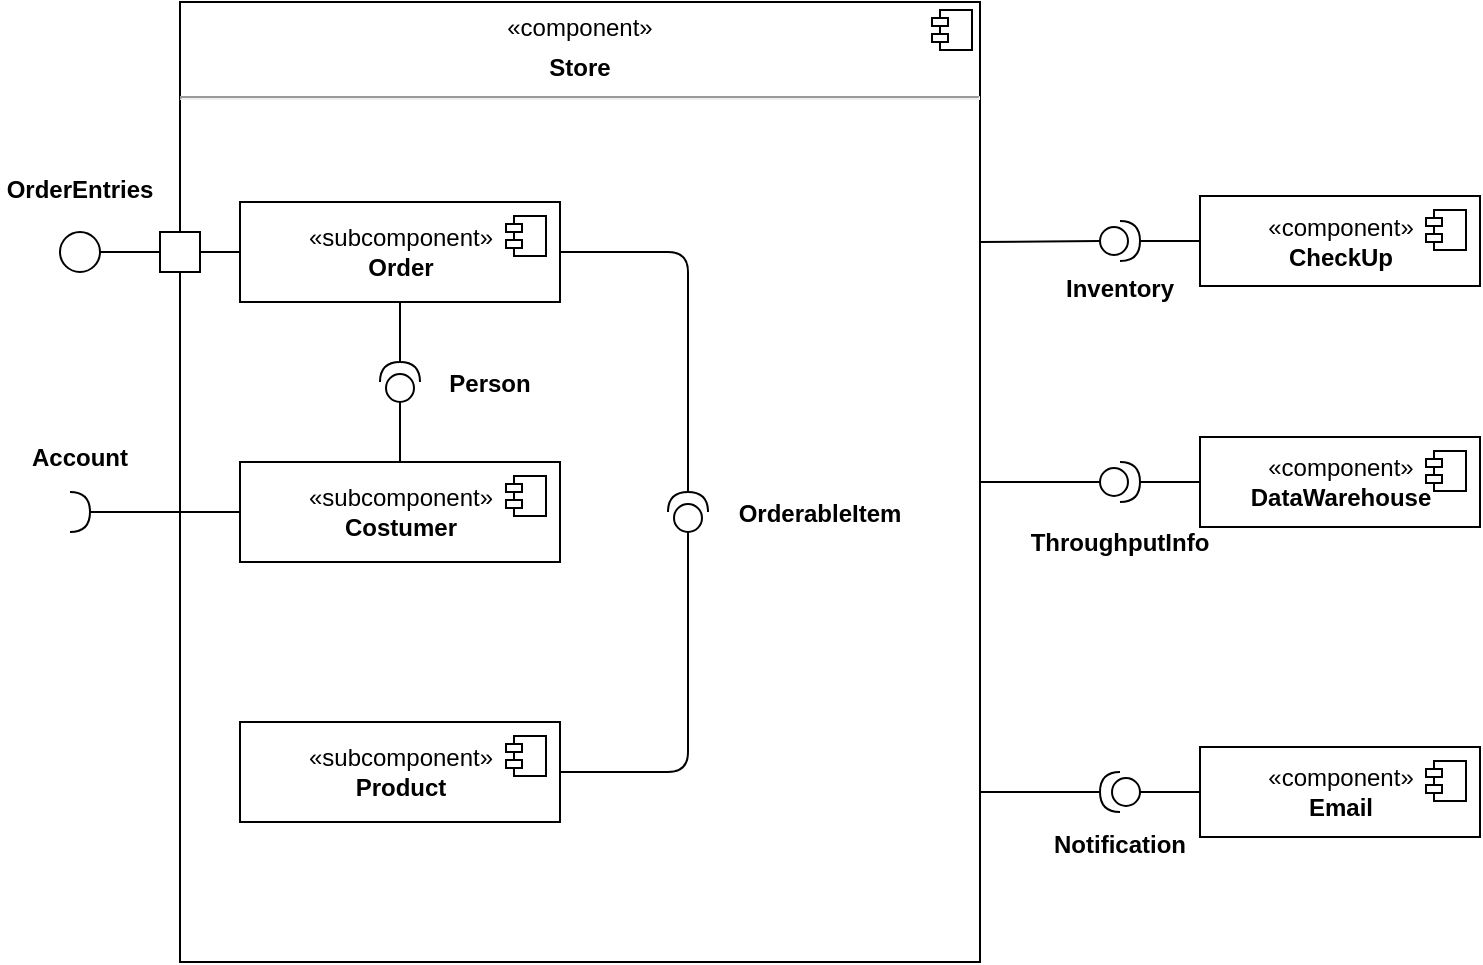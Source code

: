 <mxfile version="14.5.1" type="github"><diagram id="LdpQXu2ro5RO-h5vmIfJ" name="Page-1"><mxGraphModel dx="1386" dy="757" grid="1" gridSize="10" guides="1" tooltips="1" connect="1" arrows="1" fold="1" page="1" pageScale="1" pageWidth="827" pageHeight="1169" math="0" shadow="0"><root><mxCell id="0"/><mxCell id="1" parent="0"/><mxCell id="du79DOzJBMFekYwqTNL2-48" value="&lt;p style=&quot;margin: 0px ; margin-top: 6px ; text-align: center&quot;&gt;«component»&lt;br&gt;&lt;/p&gt;&lt;p style=&quot;margin: 0px ; margin-top: 6px ; text-align: center&quot;&gt;&lt;b&gt;Store&lt;/b&gt;&lt;/p&gt;&lt;hr&gt;&lt;p style=&quot;margin: 0px ; margin-left: 8px&quot;&gt;&lt;br&gt;&lt;/p&gt;" style="align=left;overflow=fill;html=1;dropTarget=0;" vertex="1" parent="1"><mxGeometry x="160" y="160" width="400" height="480" as="geometry"/></mxCell><mxCell id="du79DOzJBMFekYwqTNL2-49" value="" style="shape=component;jettyWidth=8;jettyHeight=4;" vertex="1" parent="du79DOzJBMFekYwqTNL2-48"><mxGeometry x="1" width="20" height="20" relative="1" as="geometry"><mxPoint x="-24" y="4" as="offset"/></mxGeometry></mxCell><mxCell id="du79DOzJBMFekYwqTNL2-51" value="«subcomponent»&lt;br&gt;&lt;b&gt;Order&lt;/b&gt;" style="html=1;dropTarget=0;" vertex="1" parent="1"><mxGeometry x="190" y="260" width="160" height="50" as="geometry"/></mxCell><mxCell id="du79DOzJBMFekYwqTNL2-52" value="" style="shape=module;jettyWidth=8;jettyHeight=4;" vertex="1" parent="du79DOzJBMFekYwqTNL2-51"><mxGeometry x="1" width="20" height="20" relative="1" as="geometry"><mxPoint x="-27" y="7" as="offset"/></mxGeometry></mxCell><mxCell id="du79DOzJBMFekYwqTNL2-53" value="«subcomponent»&lt;br&gt;&lt;b&gt;Costumer&lt;/b&gt;" style="html=1;dropTarget=0;" vertex="1" parent="1"><mxGeometry x="190" y="390" width="160" height="50" as="geometry"/></mxCell><mxCell id="du79DOzJBMFekYwqTNL2-54" value="" style="shape=module;jettyWidth=8;jettyHeight=4;" vertex="1" parent="du79DOzJBMFekYwqTNL2-53"><mxGeometry x="1" width="20" height="20" relative="1" as="geometry"><mxPoint x="-27" y="7" as="offset"/></mxGeometry></mxCell><mxCell id="du79DOzJBMFekYwqTNL2-55" value="«subcomponent»&lt;br&gt;&lt;b&gt;Product&lt;/b&gt;" style="html=1;dropTarget=0;" vertex="1" parent="1"><mxGeometry x="190" y="520" width="160" height="50" as="geometry"/></mxCell><mxCell id="du79DOzJBMFekYwqTNL2-56" value="" style="shape=module;jettyWidth=8;jettyHeight=4;" vertex="1" parent="du79DOzJBMFekYwqTNL2-55"><mxGeometry x="1" width="20" height="20" relative="1" as="geometry"><mxPoint x="-27" y="7" as="offset"/></mxGeometry></mxCell><mxCell id="du79DOzJBMFekYwqTNL2-58" value="" style="shape=providedRequiredInterface;html=1;verticalLabelPosition=bottom;rotation=-90;" vertex="1" parent="1"><mxGeometry x="260" y="340" width="20" height="20" as="geometry"/></mxCell><mxCell id="du79DOzJBMFekYwqTNL2-61" value="" style="endArrow=none;html=1;exitX=1;exitY=0.5;exitDx=0;exitDy=0;exitPerimeter=0;entryX=0.5;entryY=1;entryDx=0;entryDy=0;" edge="1" parent="1" source="du79DOzJBMFekYwqTNL2-58" target="du79DOzJBMFekYwqTNL2-51"><mxGeometry width="50" height="50" relative="1" as="geometry"><mxPoint x="190" y="340" as="sourcePoint"/><mxPoint x="240" y="290" as="targetPoint"/></mxGeometry></mxCell><mxCell id="du79DOzJBMFekYwqTNL2-62" value="Person" style="text;align=center;fontStyle=1;verticalAlign=middle;spacingLeft=3;spacingRight=3;strokeColor=none;rotatable=0;points=[[0,0.5],[1,0.5]];portConstraint=eastwest;" vertex="1" parent="1"><mxGeometry x="290" y="337" width="50" height="26" as="geometry"/></mxCell><mxCell id="du79DOzJBMFekYwqTNL2-63" value="" style="endArrow=none;html=1;exitX=0.5;exitY=0;exitDx=0;exitDy=0;entryX=0;entryY=0.5;entryDx=0;entryDy=0;entryPerimeter=0;" edge="1" parent="1" source="du79DOzJBMFekYwqTNL2-53" target="du79DOzJBMFekYwqTNL2-58"><mxGeometry width="50" height="50" relative="1" as="geometry"><mxPoint x="190" y="340" as="sourcePoint"/><mxPoint x="240" y="290" as="targetPoint"/></mxGeometry></mxCell><mxCell id="du79DOzJBMFekYwqTNL2-64" value="" style="rounded=0;whiteSpace=wrap;html=1;" vertex="1" parent="1"><mxGeometry x="150" y="275" width="20" height="20" as="geometry"/></mxCell><mxCell id="du79DOzJBMFekYwqTNL2-65" value="" style="shape=providedRequiredInterface;html=1;verticalLabelPosition=bottom;rotation=-90;" vertex="1" parent="1"><mxGeometry x="404" y="405" width="20" height="20" as="geometry"/></mxCell><mxCell id="du79DOzJBMFekYwqTNL2-66" value="" style="endArrow=none;html=1;entryX=1;entryY=0.5;entryDx=0;entryDy=0;entryPerimeter=0;exitX=1;exitY=0.5;exitDx=0;exitDy=0;" edge="1" parent="1" source="du79DOzJBMFekYwqTNL2-51" target="du79DOzJBMFekYwqTNL2-65"><mxGeometry width="50" height="50" relative="1" as="geometry"><mxPoint x="414" y="290" as="sourcePoint"/><mxPoint x="340" y="290" as="targetPoint"/><Array as="points"><mxPoint x="414" y="285"/></Array></mxGeometry></mxCell><mxCell id="du79DOzJBMFekYwqTNL2-67" value="" style="endArrow=none;html=1;entryX=0;entryY=0.5;entryDx=0;entryDy=0;entryPerimeter=0;exitX=1;exitY=0.5;exitDx=0;exitDy=0;" edge="1" parent="1" source="du79DOzJBMFekYwqTNL2-55" target="du79DOzJBMFekYwqTNL2-65"><mxGeometry width="50" height="50" relative="1" as="geometry"><mxPoint x="290" y="340" as="sourcePoint"/><mxPoint x="340" y="290" as="targetPoint"/><Array as="points"><mxPoint x="414" y="545"/></Array></mxGeometry></mxCell><mxCell id="du79DOzJBMFekYwqTNL2-68" value="" style="shape=requiredInterface;html=1;verticalLabelPosition=bottom;" vertex="1" parent="1"><mxGeometry x="105" y="405" width="10" height="20" as="geometry"/></mxCell><mxCell id="du79DOzJBMFekYwqTNL2-69" value="" style="endArrow=none;html=1;exitX=1;exitY=0.5;exitDx=0;exitDy=0;exitPerimeter=0;entryX=0;entryY=0.5;entryDx=0;entryDy=0;" edge="1" parent="1" source="du79DOzJBMFekYwqTNL2-68" target="du79DOzJBMFekYwqTNL2-53"><mxGeometry width="50" height="50" relative="1" as="geometry"><mxPoint x="290" y="340" as="sourcePoint"/><mxPoint x="340" y="290" as="targetPoint"/></mxGeometry></mxCell><mxCell id="du79DOzJBMFekYwqTNL2-70" value="" style="ellipse;whiteSpace=wrap;html=1;aspect=fixed;" vertex="1" parent="1"><mxGeometry x="100" y="275" width="20" height="20" as="geometry"/></mxCell><mxCell id="du79DOzJBMFekYwqTNL2-71" value="" style="shape=providedRequiredInterface;html=1;verticalLabelPosition=bottom;" vertex="1" parent="1"><mxGeometry x="620" y="269.5" width="20" height="20" as="geometry"/></mxCell><mxCell id="du79DOzJBMFekYwqTNL2-72" value="" style="shape=providedRequiredInterface;html=1;verticalLabelPosition=bottom;" vertex="1" parent="1"><mxGeometry x="620" y="390" width="20" height="20" as="geometry"/></mxCell><mxCell id="du79DOzJBMFekYwqTNL2-73" value="" style="shape=providedRequiredInterface;html=1;verticalLabelPosition=bottom;rotation=-180;" vertex="1" parent="1"><mxGeometry x="620" y="545" width="20" height="20" as="geometry"/></mxCell><mxCell id="du79DOzJBMFekYwqTNL2-74" value="«component»&lt;br&gt;&lt;b&gt;CheckUp&lt;/b&gt;" style="html=1;dropTarget=0;" vertex="1" parent="1"><mxGeometry x="670" y="257" width="140" height="45" as="geometry"/></mxCell><mxCell id="du79DOzJBMFekYwqTNL2-75" value="" style="shape=module;jettyWidth=8;jettyHeight=4;" vertex="1" parent="du79DOzJBMFekYwqTNL2-74"><mxGeometry x="1" width="20" height="20" relative="1" as="geometry"><mxPoint x="-27" y="7" as="offset"/></mxGeometry></mxCell><mxCell id="du79DOzJBMFekYwqTNL2-76" value="«component»&lt;br&gt;&lt;b&gt;DataWarehouse&lt;/b&gt;" style="html=1;dropTarget=0;" vertex="1" parent="1"><mxGeometry x="670" y="377.5" width="140" height="45" as="geometry"/></mxCell><mxCell id="du79DOzJBMFekYwqTNL2-77" value="" style="shape=module;jettyWidth=8;jettyHeight=4;" vertex="1" parent="du79DOzJBMFekYwqTNL2-76"><mxGeometry x="1" width="20" height="20" relative="1" as="geometry"><mxPoint x="-27" y="7" as="offset"/></mxGeometry></mxCell><mxCell id="du79DOzJBMFekYwqTNL2-78" value="«component»&lt;br&gt;&lt;b&gt;Email&lt;/b&gt;" style="html=1;dropTarget=0;" vertex="1" parent="1"><mxGeometry x="670" y="532.5" width="140" height="45" as="geometry"/></mxCell><mxCell id="du79DOzJBMFekYwqTNL2-79" value="" style="shape=module;jettyWidth=8;jettyHeight=4;" vertex="1" parent="du79DOzJBMFekYwqTNL2-78"><mxGeometry x="1" width="20" height="20" relative="1" as="geometry"><mxPoint x="-27" y="7" as="offset"/></mxGeometry></mxCell><mxCell id="du79DOzJBMFekYwqTNL2-80" value="Inventory" style="text;align=center;fontStyle=1;verticalAlign=middle;spacingLeft=3;spacingRight=3;strokeColor=none;rotatable=0;points=[[0,0.5],[1,0.5]];portConstraint=eastwest;" vertex="1" parent="1"><mxGeometry x="590" y="289.5" width="80" height="26" as="geometry"/></mxCell><mxCell id="du79DOzJBMFekYwqTNL2-81" value="ThroughputInfo" style="text;align=center;fontStyle=1;verticalAlign=middle;spacingLeft=3;spacingRight=3;strokeColor=none;rotatable=0;points=[[0,0.5],[1,0.5]];portConstraint=eastwest;" vertex="1" parent="1"><mxGeometry x="590" y="416.5" width="80" height="26" as="geometry"/></mxCell><mxCell id="du79DOzJBMFekYwqTNL2-82" value="Notification" style="text;align=center;fontStyle=1;verticalAlign=middle;spacingLeft=3;spacingRight=3;strokeColor=none;rotatable=0;points=[[0,0.5],[1,0.5]];portConstraint=eastwest;" vertex="1" parent="1"><mxGeometry x="590" y="567.5" width="80" height="26" as="geometry"/></mxCell><mxCell id="du79DOzJBMFekYwqTNL2-83" value="Account" style="text;align=center;fontStyle=1;verticalAlign=middle;spacingLeft=3;spacingRight=3;strokeColor=none;rotatable=0;points=[[0,0.5],[1,0.5]];portConstraint=eastwest;" vertex="1" parent="1"><mxGeometry x="70" y="374" width="80" height="26" as="geometry"/></mxCell><mxCell id="du79DOzJBMFekYwqTNL2-84" value="OrderEntries" style="text;align=center;fontStyle=1;verticalAlign=middle;spacingLeft=3;spacingRight=3;strokeColor=none;rotatable=0;points=[[0,0.5],[1,0.5]];portConstraint=eastwest;" vertex="1" parent="1"><mxGeometry x="70" y="240" width="80" height="26" as="geometry"/></mxCell><mxCell id="du79DOzJBMFekYwqTNL2-85" value="" style="endArrow=none;html=1;entryX=0;entryY=0.5;entryDx=0;entryDy=0;" edge="1" parent="1" target="du79DOzJBMFekYwqTNL2-51"><mxGeometry width="50" height="50" relative="1" as="geometry"><mxPoint x="170" y="285" as="sourcePoint"/><mxPoint x="330" y="290" as="targetPoint"/></mxGeometry></mxCell><mxCell id="du79DOzJBMFekYwqTNL2-86" value="" style="endArrow=none;html=1;exitX=1;exitY=0.5;exitDx=0;exitDy=0;" edge="1" parent="1" source="du79DOzJBMFekYwqTNL2-70"><mxGeometry width="50" height="50" relative="1" as="geometry"><mxPoint x="280" y="340" as="sourcePoint"/><mxPoint x="150" y="285" as="targetPoint"/></mxGeometry></mxCell><mxCell id="du79DOzJBMFekYwqTNL2-87" value="" style="endArrow=none;html=1;entryX=0;entryY=0.5;entryDx=0;entryDy=0;entryPerimeter=0;exitX=1;exitY=0.25;exitDx=0;exitDy=0;" edge="1" parent="1" source="du79DOzJBMFekYwqTNL2-48" target="du79DOzJBMFekYwqTNL2-71"><mxGeometry width="50" height="50" relative="1" as="geometry"><mxPoint x="480" y="480" as="sourcePoint"/><mxPoint x="530" y="430" as="targetPoint"/></mxGeometry></mxCell><mxCell id="du79DOzJBMFekYwqTNL2-90" value="" style="endArrow=none;html=1;exitX=1;exitY=0.5;exitDx=0;exitDy=0;exitPerimeter=0;entryX=0;entryY=0.5;entryDx=0;entryDy=0;" edge="1" parent="1" source="du79DOzJBMFekYwqTNL2-71" target="du79DOzJBMFekYwqTNL2-74"><mxGeometry width="50" height="50" relative="1" as="geometry"><mxPoint x="520" y="350" as="sourcePoint"/><mxPoint x="650" y="260" as="targetPoint"/></mxGeometry></mxCell><mxCell id="du79DOzJBMFekYwqTNL2-91" value="" style="endArrow=none;html=1;entryX=0;entryY=0.5;entryDx=0;entryDy=0;entryPerimeter=0;exitX=1;exitY=0.5;exitDx=0;exitDy=0;" edge="1" parent="1" source="du79DOzJBMFekYwqTNL2-48" target="du79DOzJBMFekYwqTNL2-72"><mxGeometry width="50" height="50" relative="1" as="geometry"><mxPoint x="400" y="430" as="sourcePoint"/><mxPoint x="450" y="380" as="targetPoint"/></mxGeometry></mxCell><mxCell id="du79DOzJBMFekYwqTNL2-92" value="" style="endArrow=none;html=1;entryX=0;entryY=0.5;entryDx=0;entryDy=0;exitX=1;exitY=0.5;exitDx=0;exitDy=0;exitPerimeter=0;" edge="1" parent="1" source="du79DOzJBMFekYwqTNL2-72" target="du79DOzJBMFekYwqTNL2-76"><mxGeometry width="50" height="50" relative="1" as="geometry"><mxPoint x="400" y="430" as="sourcePoint"/><mxPoint x="450" y="380" as="targetPoint"/></mxGeometry></mxCell><mxCell id="du79DOzJBMFekYwqTNL2-93" value="" style="endArrow=none;html=1;entryX=1;entryY=0.5;entryDx=0;entryDy=0;entryPerimeter=0;" edge="1" parent="1" target="du79DOzJBMFekYwqTNL2-73"><mxGeometry width="50" height="50" relative="1" as="geometry"><mxPoint x="560" y="555" as="sourcePoint"/><mxPoint x="610" y="555" as="targetPoint"/></mxGeometry></mxCell><mxCell id="du79DOzJBMFekYwqTNL2-94" value="" style="endArrow=none;html=1;entryX=0;entryY=0.5;entryDx=0;entryDy=0;exitX=0;exitY=0.5;exitDx=0;exitDy=0;exitPerimeter=0;" edge="1" parent="1" source="du79DOzJBMFekYwqTNL2-73" target="du79DOzJBMFekYwqTNL2-78"><mxGeometry width="50" height="50" relative="1" as="geometry"><mxPoint x="650" y="555" as="sourcePoint"/><mxPoint x="450" y="450" as="targetPoint"/></mxGeometry></mxCell><mxCell id="du79DOzJBMFekYwqTNL2-95" value="OrderableItem" style="text;align=center;fontStyle=1;verticalAlign=middle;spacingLeft=3;spacingRight=3;strokeColor=none;rotatable=0;points=[[0,0.5],[1,0.5]];portConstraint=eastwest;" vertex="1" parent="1"><mxGeometry x="440" y="402" width="80" height="26" as="geometry"/></mxCell></root></mxGraphModel></diagram></mxfile>